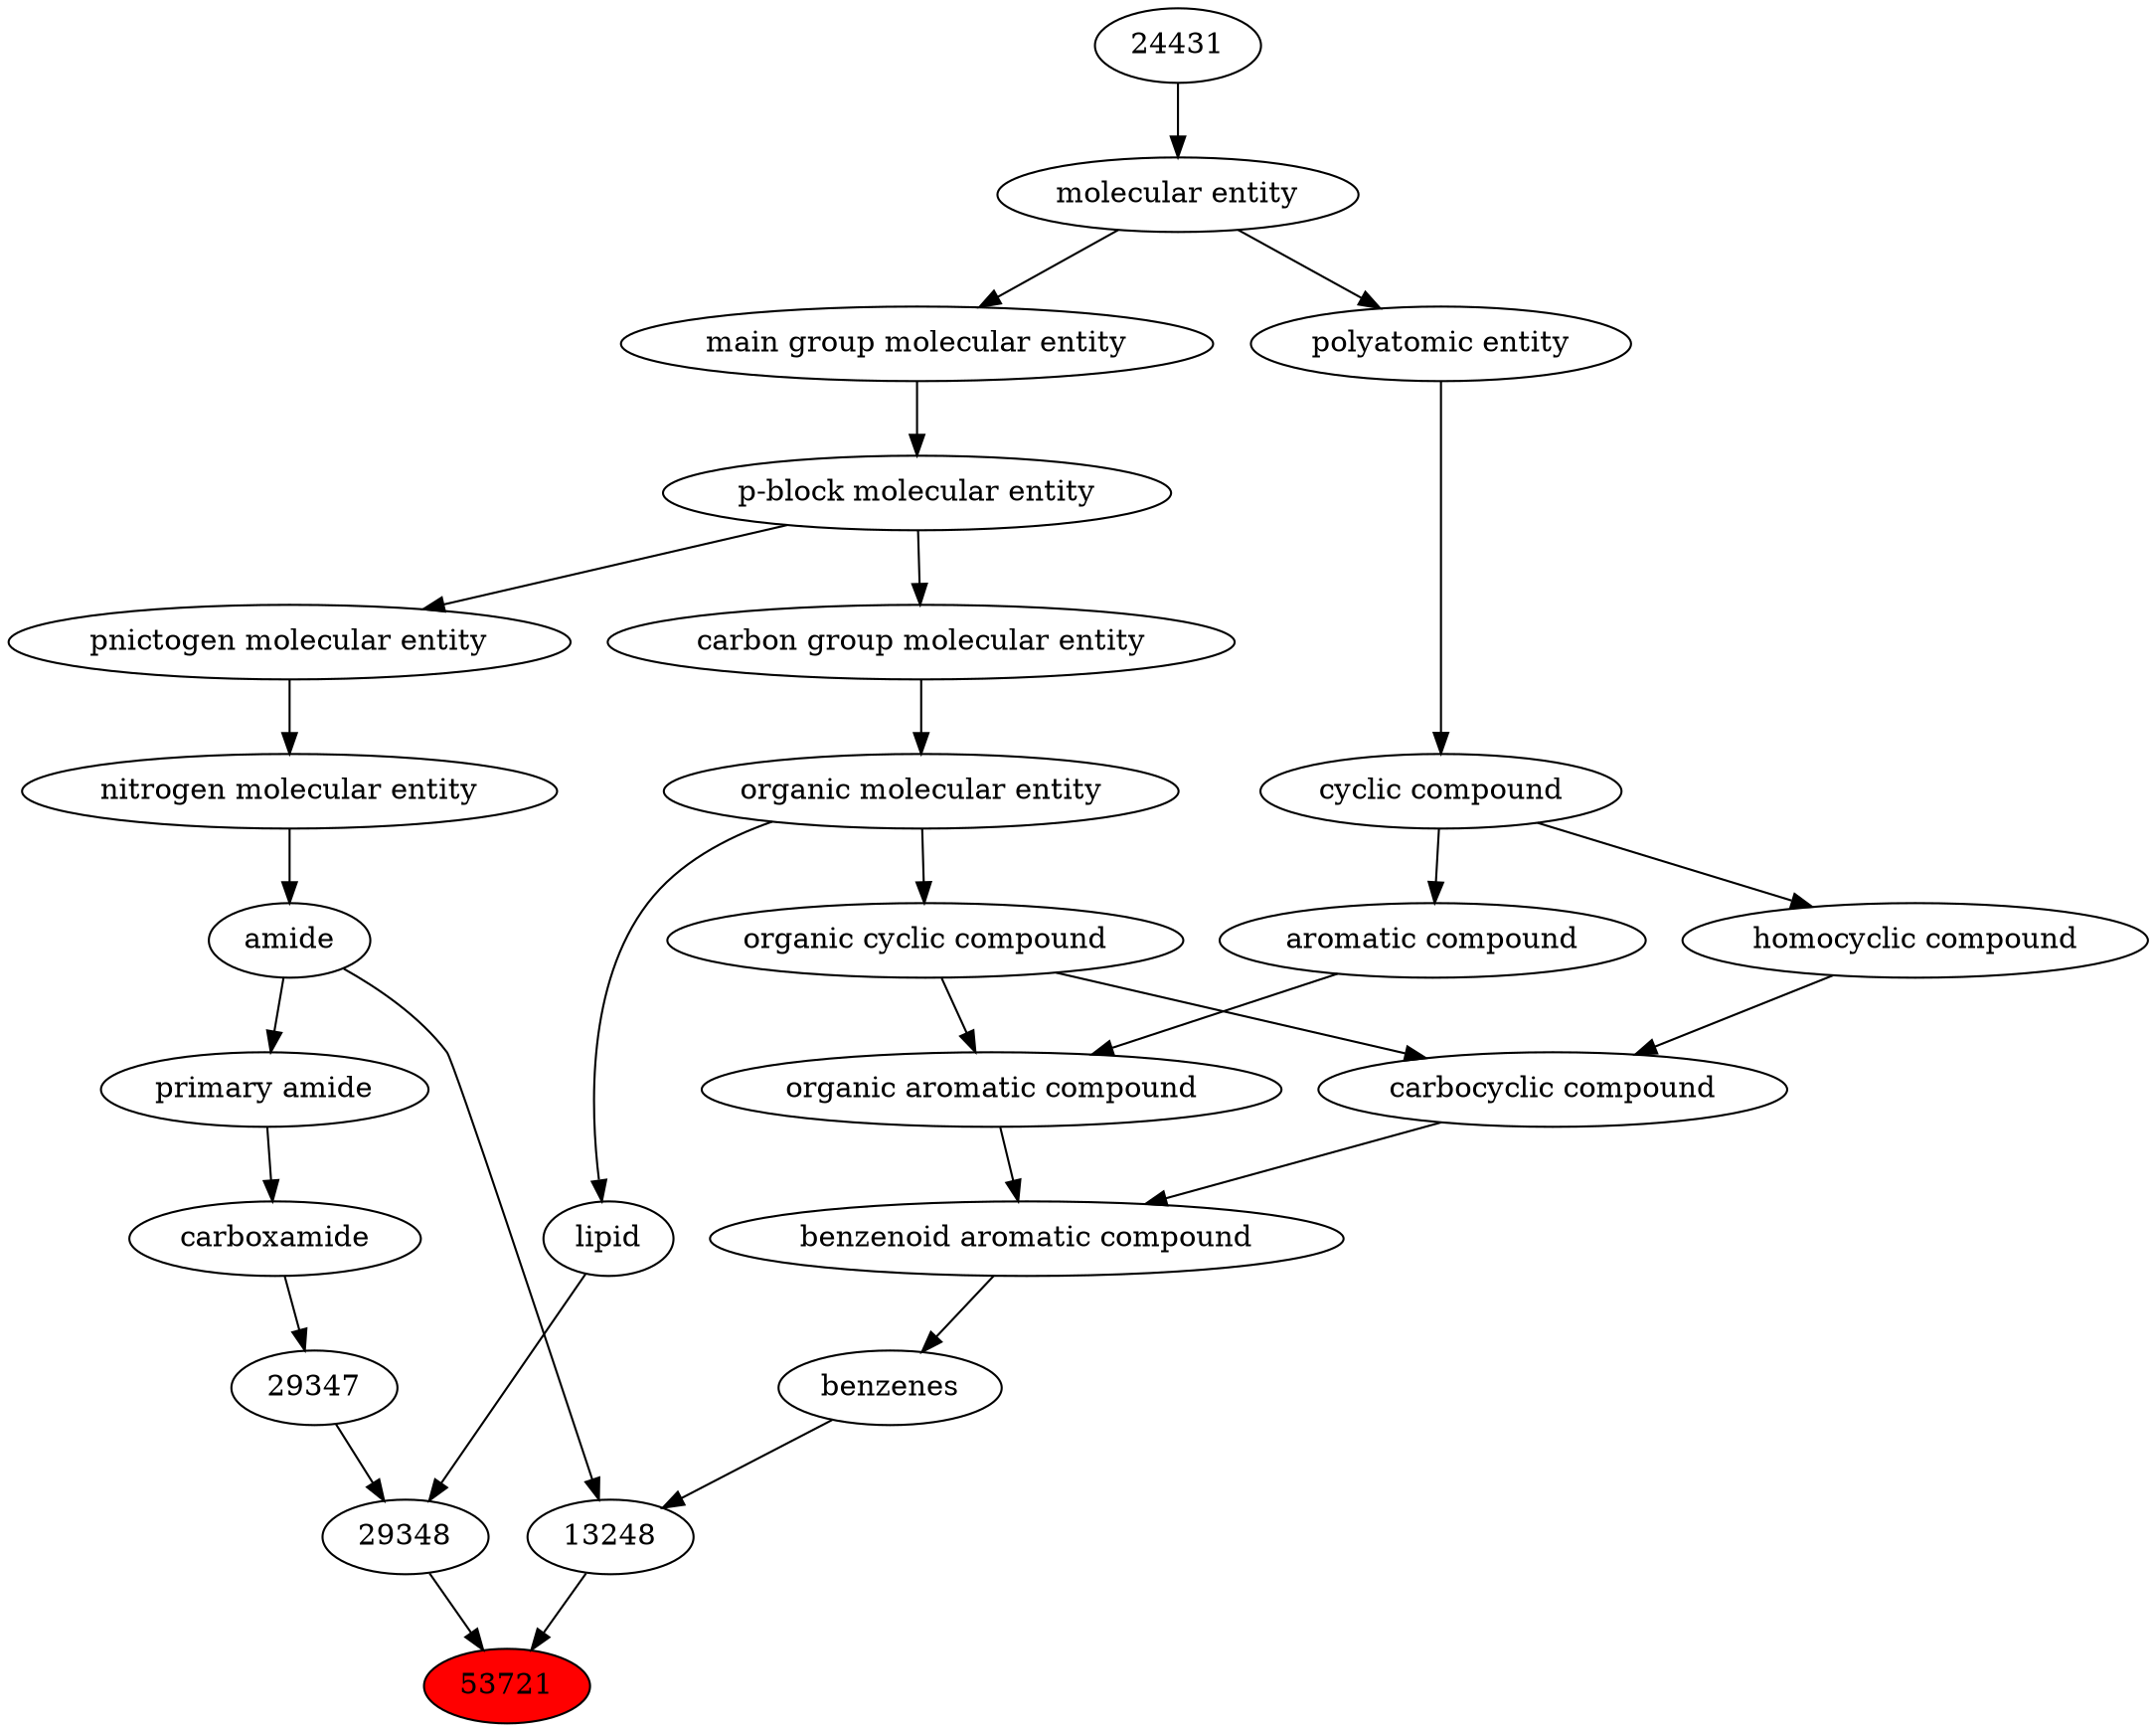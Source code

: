digraph tree{ 
53721 [label="53721" fillcolor=red style=filled]
29348 -> 53721
13248 -> 53721
29348 [label="29348"]
18059 -> 29348
29347 -> 29348
13248 [label="13248"]
22712 -> 13248
32988 -> 13248
18059 [label="lipid"]
50860 -> 18059
29347 [label="29347"]
37622 -> 29347
22712 [label="benzenes"]
33836 -> 22712
32988 [label="amide"]
51143 -> 32988
50860 [label="organic molecular entity"]
33582 -> 50860
37622 [label="carboxamide"]
33256 -> 37622
33836 [label="benzenoid aromatic compound"]
33659 -> 33836
33598 -> 33836
51143 [label="nitrogen molecular entity"]
33302 -> 51143
33582 [label="carbon group molecular entity"]
33675 -> 33582
33256 [label="primary amide"]
32988 -> 33256
33659 [label="organic aromatic compound"]
33832 -> 33659
33655 -> 33659
33598 [label="carbocyclic compound"]
33832 -> 33598
33597 -> 33598
33302 [label="pnictogen molecular entity"]
33675 -> 33302
33675 [label="p-block molecular entity"]
33579 -> 33675
33832 [label="organic cyclic compound"]
50860 -> 33832
33655 [label="aromatic compound"]
33595 -> 33655
33597 [label="homocyclic compound"]
33595 -> 33597
33579 [label="main group molecular entity"]
23367 -> 33579
33595 [label="cyclic compound"]
36357 -> 33595
23367 [label="molecular entity"]
24431 -> 23367
36357 [label="polyatomic entity"]
23367 -> 36357
24431 [label="24431"]
}